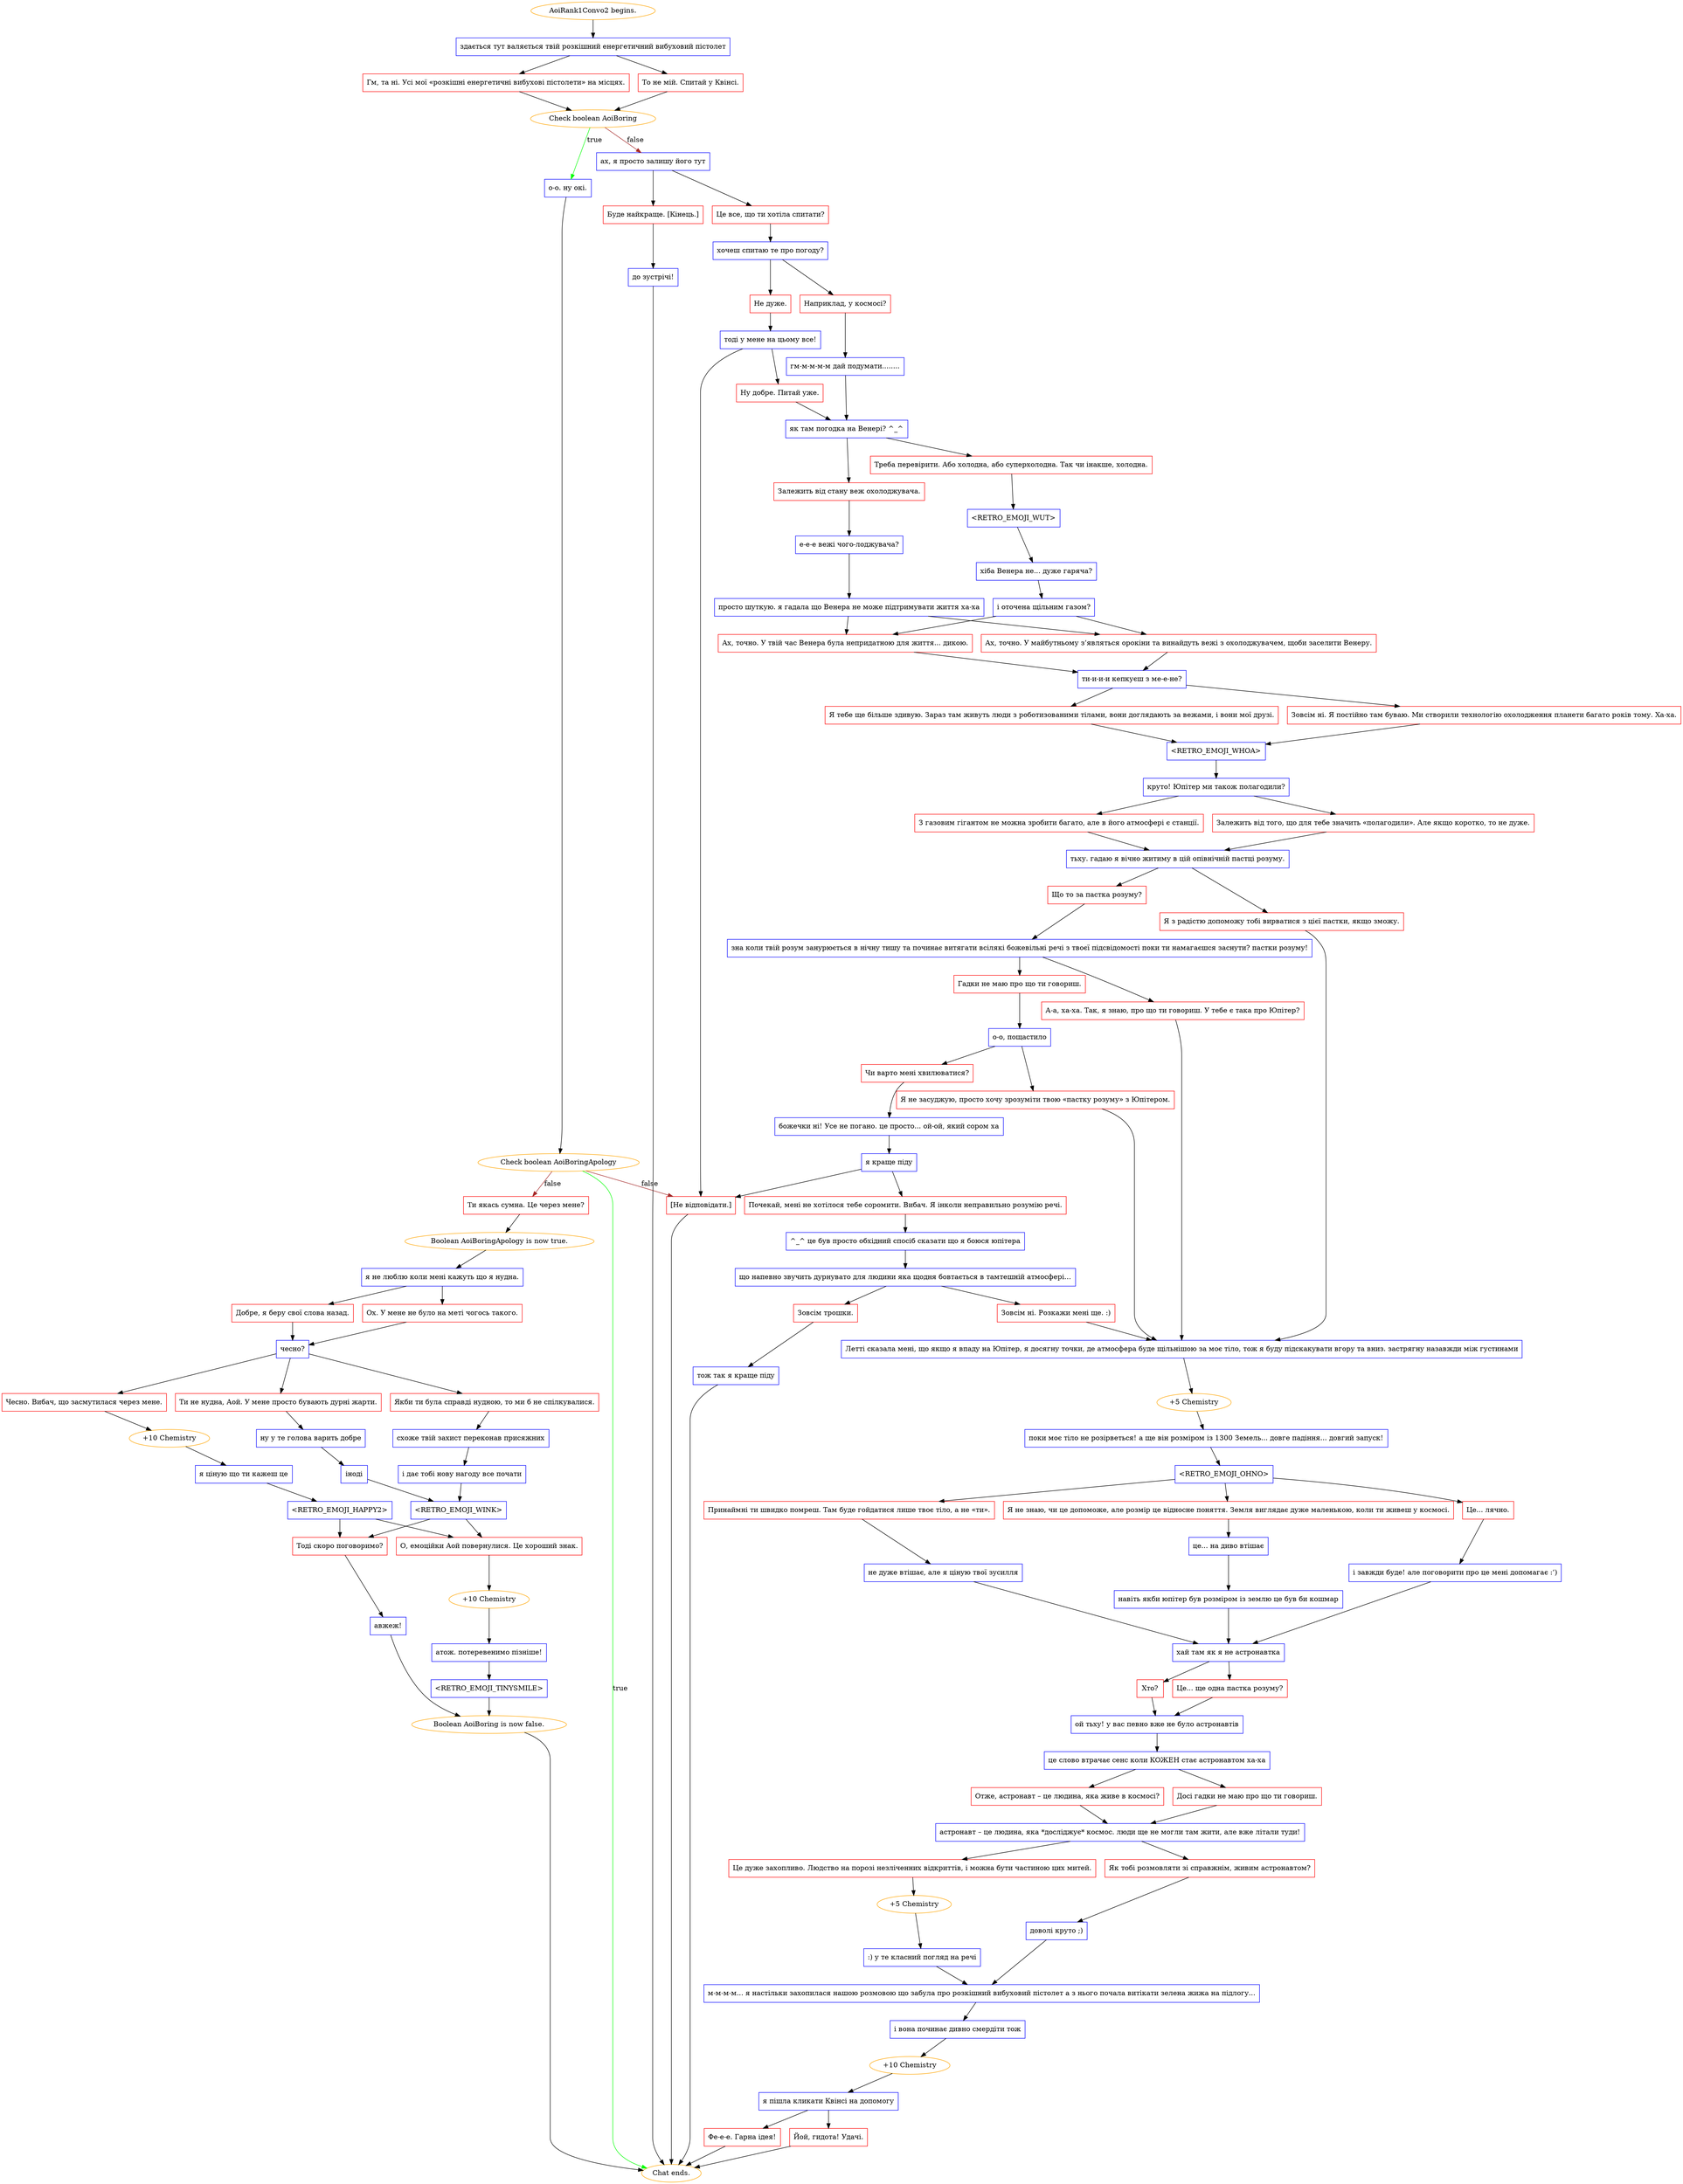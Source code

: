 digraph {
	"AoiRank1Convo2 begins." [color=orange];
		"AoiRank1Convo2 begins." -> j2140488615;
	j2140488615 [label="здається тут валяється твій розкішний енергетичний вибуховий пістолет",shape=box,color=blue];
		j2140488615 -> j854788780;
		j2140488615 -> j2164825655;
	j854788780 [label="Гм, та ні. Усі мої «розкішні енергетичні вибухові пістолети» на місцях.",shape=box,color=red];
		j854788780 -> j1717996206;
	j2164825655 [label="То не мій. Спитай у Квінсі.",shape=box,color=red];
		j2164825655 -> j1717996206;
	j1717996206 [label="Check boolean AoiBoring",color=orange];
		j1717996206 -> j103981672 [label=true,color=green];
		j1717996206 -> j2581657401 [label=false,color=brown];
	j103981672 [label="о-о. ну окі.",shape=box,color=blue];
		j103981672 -> j2507467571;
	j2581657401 [label="ах, я просто залишу його тут",shape=box,color=blue];
		j2581657401 -> j4110530654;
		j2581657401 -> j297789869;
	j2507467571 [label="Check boolean AoiBoringApology",color=orange];
		j2507467571 -> "Chat ends." [label=true,color=green];
		j2507467571 -> j3525521995 [label=false,color=brown];
		j2507467571 -> j3548116585 [label=false,color=brown];
	j4110530654 [label="Це все, що ти хотіла спитати?",shape=box,color=red];
		j4110530654 -> j541592594;
	j297789869 [label="Буде найкраще. [Кінець.]",shape=box,color=red];
		j297789869 -> j443433572;
	"Chat ends." [color=orange];
	j3525521995 [label="Ти якась сумна. Це через мене?",shape=box,color=red];
		j3525521995 -> j394956591;
	j3548116585 [label="[Не відповідати.]",shape=box,color=red];
		j3548116585 -> "Chat ends.";
	j541592594 [label="хочеш спитаю те про погоду?",shape=box,color=blue];
		j541592594 -> j3812293755;
		j541592594 -> j2365604093;
	j443433572 [label="до зустрічі!",shape=box,color=blue];
		j443433572 -> "Chat ends.";
	j394956591 [label="Boolean AoiBoringApology is now true.",color=orange];
		j394956591 -> j3193821571;
	j3812293755 [label="Наприклад, у космосі?",shape=box,color=red];
		j3812293755 -> j3501710989;
	j2365604093 [label="Не дуже.",shape=box,color=red];
		j2365604093 -> j1157430347;
	j3193821571 [label="я не люблю коли мені кажуть що я нудна.",shape=box,color=blue];
		j3193821571 -> j4268722078;
		j3193821571 -> j4210975228;
	j3501710989 [label="гм-м-м-м-м дай подумати........",shape=box,color=blue];
		j3501710989 -> j340227099;
	j1157430347 [label="тоді у мене на цьому все!",shape=box,color=blue];
		j1157430347 -> j2565742490;
		j1157430347 -> j3548116585;
	j4268722078 [label="Ох. У мене не було на меті чогось такого.",shape=box,color=red];
		j4268722078 -> j4054038754;
	j4210975228 [label="Добре, я беру свої слова назад.",shape=box,color=red];
		j4210975228 -> j4054038754;
	j340227099 [label="як там погодка на Венері? ^_^",shape=box,color=blue];
		j340227099 -> j2382791556;
		j340227099 -> j1667443533;
	j2565742490 [label="Ну добре. Питай уже.",shape=box,color=red];
		j2565742490 -> j340227099;
	j4054038754 [label="чесно?",shape=box,color=blue];
		j4054038754 -> j4036197566;
		j4054038754 -> j636828436;
		j4054038754 -> j197074022;
	j2382791556 [label="Залежить від стану веж охолоджувача.",shape=box,color=red];
		j2382791556 -> j2894905507;
	j1667443533 [label="Треба перевірити. Або холодна, або суперхолодна. Так чи інакше, холодна.",shape=box,color=red];
		j1667443533 -> j1860274869;
	j4036197566 [label="Чесно. Вибач, що засмутилася через мене.",shape=box,color=red];
		j4036197566 -> j859609726;
	j636828436 [label="Ти не нудна, Аой. У мене просто бувають дурні жарти.",shape=box,color=red];
		j636828436 -> j305993872;
	j197074022 [label="Якби ти була справді нудною, то ми б не спілкувалися.",shape=box,color=red];
		j197074022 -> j4249490423;
	j2894905507 [label="е-е-е вежі чого-лоджувача?",shape=box,color=blue];
		j2894905507 -> j4016609191;
	j1860274869 [label="<RETRO_EMOJI_WUT>",shape=box,color=blue];
		j1860274869 -> j2370542114;
	j859609726 [label="+10 Chemistry",color=orange];
		j859609726 -> j1814717883;
	j305993872 [label="ну у те голова варить добре",shape=box,color=blue];
		j305993872 -> j3414190164;
	j4249490423 [label="схоже твій захист переконав присяжних",shape=box,color=blue];
		j4249490423 -> j2211537284;
	j4016609191 [label="просто шуткую. я гадала що Венера не може підтримувати життя ха-ха",shape=box,color=blue];
		j4016609191 -> j3070807214;
		j4016609191 -> j3069126965;
	j2370542114 [label="хіба Венера не... дуже гаряча?",shape=box,color=blue];
		j2370542114 -> j2391200172;
	j1814717883 [label="я ціную що ти кажеш це",shape=box,color=blue];
		j1814717883 -> j2657560192;
	j3414190164 [label="іноді",shape=box,color=blue];
		j3414190164 -> j3097585450;
	j2211537284 [label="і дає тобі нову нагоду все почати",shape=box,color=blue];
		j2211537284 -> j3097585450;
	j3070807214 [label="Ах, точно. У твій час Венера була непридатною для життя... дикою.",shape=box,color=red];
		j3070807214 -> j3525088048;
	j3069126965 [label="Ах, точно. У майбутньому з’являться орокіни та винайдуть вежі з охолоджувачем, щоби заселити Венеру.",shape=box,color=red];
		j3069126965 -> j3525088048;
	j2391200172 [label="і оточена щільним газом?",shape=box,color=blue];
		j2391200172 -> j3070807214;
		j2391200172 -> j3069126965;
	j2657560192 [label="<RETRO_EMOJI_HAPPY2>",shape=box,color=blue];
		j2657560192 -> j1123854804;
		j2657560192 -> j361218459;
	j3097585450 [label="<RETRO_EMOJI_WINK>",shape=box,color=blue];
		j3097585450 -> j1123854804;
		j3097585450 -> j361218459;
	j3525088048 [label="ти-и-и-и кепкуєш з ме-е-не?",shape=box,color=blue];
		j3525088048 -> j1352233479;
		j3525088048 -> j1266928004;
	j1123854804 [label="Тоді скоро поговоримо?",shape=box,color=red];
		j1123854804 -> j3984227476;
	j361218459 [label="О, емоційки Аой повернулися. Це хороший знак.",shape=box,color=red];
		j361218459 -> j1159936437;
	j1352233479 [label="Я тебе ще більше здивую. Зараз там живуть люди з роботизованими тілами, вони доглядають за вежами, і вони мої друзі.",shape=box,color=red];
		j1352233479 -> j3727608817;
	j1266928004 [label="Зовсім ні. Я постійно там буваю. Ми створили технологію охолодження планети багато років тому. Ха-ха.",shape=box,color=red];
		j1266928004 -> j3727608817;
	j3984227476 [label="авжеж!",shape=box,color=blue];
		j3984227476 -> j2581611291;
	j1159936437 [label="+10 Chemistry",color=orange];
		j1159936437 -> j2793284189;
	j3727608817 [label="<RETRO_EMOJI_WHOA>",shape=box,color=blue];
		j3727608817 -> j2485320150;
	j2581611291 [label="Boolean AoiBoring is now false.",color=orange];
		j2581611291 -> "Chat ends.";
	j2793284189 [label="атож. потеревенимо пізніше!",shape=box,color=blue];
		j2793284189 -> j153386734;
	j2485320150 [label="круто! Юпітер ми також полагодили?",shape=box,color=blue];
		j2485320150 -> j3996844263;
		j2485320150 -> j1003570988;
	j153386734 [label="<RETRO_EMOJI_TINYSMILE>",shape=box,color=blue];
		j153386734 -> j2581611291;
	j3996844263 [label="З газовим гігантом не можна зробити багато, але в його атмосфері є станції.",shape=box,color=red];
		j3996844263 -> j3852314378;
	j1003570988 [label="Залежить від того, що для тебе значить «полагодили». Але якщо коротко, то не дуже.",shape=box,color=red];
		j1003570988 -> j3852314378;
	j3852314378 [label="тьху. гадаю я вічно житиму в цій опівнічній пастці розуму.",shape=box,color=blue];
		j3852314378 -> j3571564659;
		j3852314378 -> j1104740696;
	j3571564659 [label="Я з радістю допоможу тобі вирватися з цієї пастки, якщо зможу.",shape=box,color=red];
		j3571564659 -> j325778740;
	j1104740696 [label="Що то за пастка розуму?",shape=box,color=red];
		j1104740696 -> j4279154122;
	j325778740 [label="Летті сказала мені, що якщо я впаду на Юпітер, я досягну точки, де атмосфера буде щільнішою за моє тіло, тож я буду підскакувати вгору та вниз. застрягну назавжди між густинами",shape=box,color=blue];
		j325778740 -> j284664199;
	j4279154122 [label="зна коли твій розум занурюється в нічну тишу та починає витягати всілякі божевільні речі з твоєї підсвідомості поки ти намагаєшся заснути? пастки розуму!",shape=box,color=blue];
		j4279154122 -> j126798284;
		j4279154122 -> j1569290576;
	j284664199 [label="+5 Chemistry",color=orange];
		j284664199 -> j3939978672;
	j126798284 [label="А-а, ха-ха. Так, я знаю, про що ти говориш. У тебе є така про Юпітер?",shape=box,color=red];
		j126798284 -> j325778740;
	j1569290576 [label="Гадки не маю про що ти говориш.",shape=box,color=red];
		j1569290576 -> j2925782754;
	j3939978672 [label="поки моє тіло не розірветься! а ще він розміром із 1300 Земель... довге падіння... довгий запуск!",shape=box,color=blue];
		j3939978672 -> j2783449782;
	j2925782754 [label="о-о, пощастило",shape=box,color=blue];
		j2925782754 -> j2137698230;
		j2925782754 -> j3615348039;
	j2783449782 [label="<RETRO_EMOJI_OHNO>",shape=box,color=blue];
		j2783449782 -> j105881283;
		j2783449782 -> j1336779543;
		j2783449782 -> j3704835219;
	j2137698230 [label="Я не засуджую, просто хочу зрозуміти твою «пастку розуму» з Юпітером.",shape=box,color=red];
		j2137698230 -> j325778740;
	j3615348039 [label="Чи варто мені хвилюватися?",shape=box,color=red];
		j3615348039 -> j3912164022;
	j105881283 [label="Це... лячно.",shape=box,color=red];
		j105881283 -> j364314513;
	j1336779543 [label="Принаймні ти швидко помреш. Там буде гойдатися лише твоє тіло, а не «ти».",shape=box,color=red];
		j1336779543 -> j228134626;
	j3704835219 [label="Я не знаю, чи це допоможе, але розмір це відносне поняття. Земля виглядає дуже маленькою, коли ти живеш у космосі.",shape=box,color=red];
		j3704835219 -> j1277393427;
	j3912164022 [label="божечки ні! Усе не погано. це просто... ой-ой, який сором ха",shape=box,color=blue];
		j3912164022 -> j31630543;
	j364314513 [label="і завжди буде! але поговорити про це мені допомагає :’)",shape=box,color=blue];
		j364314513 -> j227252730;
	j228134626 [label="не дуже втішає, але я ціную твої зусилля",shape=box,color=blue];
		j228134626 -> j227252730;
	j1277393427 [label="це... на диво втішає",shape=box,color=blue];
		j1277393427 -> j2503527649;
	j31630543 [label="я краще піду",shape=box,color=blue];
		j31630543 -> j3700842327;
		j31630543 -> j3548116585;
	j227252730 [label="хай там як я не астронавтка",shape=box,color=blue];
		j227252730 -> j1595711254;
		j227252730 -> j2115829874;
	j2503527649 [label="навіть якби юпітер був розміром із землю це був би кошмар",shape=box,color=blue];
		j2503527649 -> j227252730;
	j3700842327 [label="Почекай, мені не хотілося тебе соромити. Вибач. Я інколи неправильно розумію речі.",shape=box,color=red];
		j3700842327 -> j4092866824;
	j1595711254 [label="Хто?",shape=box,color=red];
		j1595711254 -> j2576005685;
	j2115829874 [label="Це... ще одна пастка розуму?",shape=box,color=red];
		j2115829874 -> j2576005685;
	j4092866824 [label="^_^ це був просто обхідний спосіб сказати що я боюся юпітера",shape=box,color=blue];
		j4092866824 -> j863161014;
	j2576005685 [label="ой тьху! у вас певно вже не було астронавтів",shape=box,color=blue];
		j2576005685 -> j2229390641;
	j863161014 [label="що напевно звучить дурнувато для людини яка щодня бовтається в тамтешній атмосфері…",shape=box,color=blue];
		j863161014 -> j2757163049;
		j863161014 -> j1738314065;
	j2229390641 [label="це слово втрачає сенс коли КОЖЕН стає астронавтом ха-ха",shape=box,color=blue];
		j2229390641 -> j811102390;
		j2229390641 -> j1350284790;
	j2757163049 [label="Зовсім ні. Розкажи мені ще. :)",shape=box,color=red];
		j2757163049 -> j325778740;
	j1738314065 [label="Зовсім трошки.",shape=box,color=red];
		j1738314065 -> j2435794887;
	j811102390 [label="Отже, астронавт – це людина, яка живе в космосі?",shape=box,color=red];
		j811102390 -> j13417335;
	j1350284790 [label="Досі гадки не маю про що ти говориш.",shape=box,color=red];
		j1350284790 -> j13417335;
	j2435794887 [label="тож так я краще піду",shape=box,color=blue];
		j2435794887 -> "Chat ends.";
	j13417335 [label="астронавт – це людина, яка *досліджує* космос. люди ще не могли там жити, але вже літали туди!",shape=box,color=blue];
		j13417335 -> j3869873555;
		j13417335 -> j2837644553;
	j3869873555 [label="Це дуже захопливо. Людство на порозі незліченних відкриттів, і можна бути частиною цих митей.",shape=box,color=red];
		j3869873555 -> j866861779;
	j2837644553 [label="Як тобі розмовляти зі справжнім, живим астронавтом?",shape=box,color=red];
		j2837644553 -> j2343988627;
	j866861779 [label="+5 Chemistry",color=orange];
		j866861779 -> j2972168428;
	j2343988627 [label="доволі круто ;)",shape=box,color=blue];
		j2343988627 -> j2533237815;
	j2972168428 [label=":) у те класний погляд на речі",shape=box,color=blue];
		j2972168428 -> j2533237815;
	j2533237815 [label="м-м-м-м... я настільки захопилася нашою розмовою що забула про розкішний вибуховий пістолет а з нього почала витікати зелена жижа на підлогу...",shape=box,color=blue];
		j2533237815 -> j2677752627;
	j2677752627 [label="і вона починає дивно смердіти тож",shape=box,color=blue];
		j2677752627 -> j1233159071;
	j1233159071 [label="+10 Chemistry",color=orange];
		j1233159071 -> j3026440096;
	j3026440096 [label="я пішла кликати Квінсі на допомогу",shape=box,color=blue];
		j3026440096 -> j1689890281;
		j3026440096 -> j4067601312;
	j1689890281 [label="Йой, гидота! Удачі.",shape=box,color=red];
		j1689890281 -> "Chat ends.";
	j4067601312 [label="Фе-е-е. Гарна ідея!",shape=box,color=red];
		j4067601312 -> "Chat ends.";
}